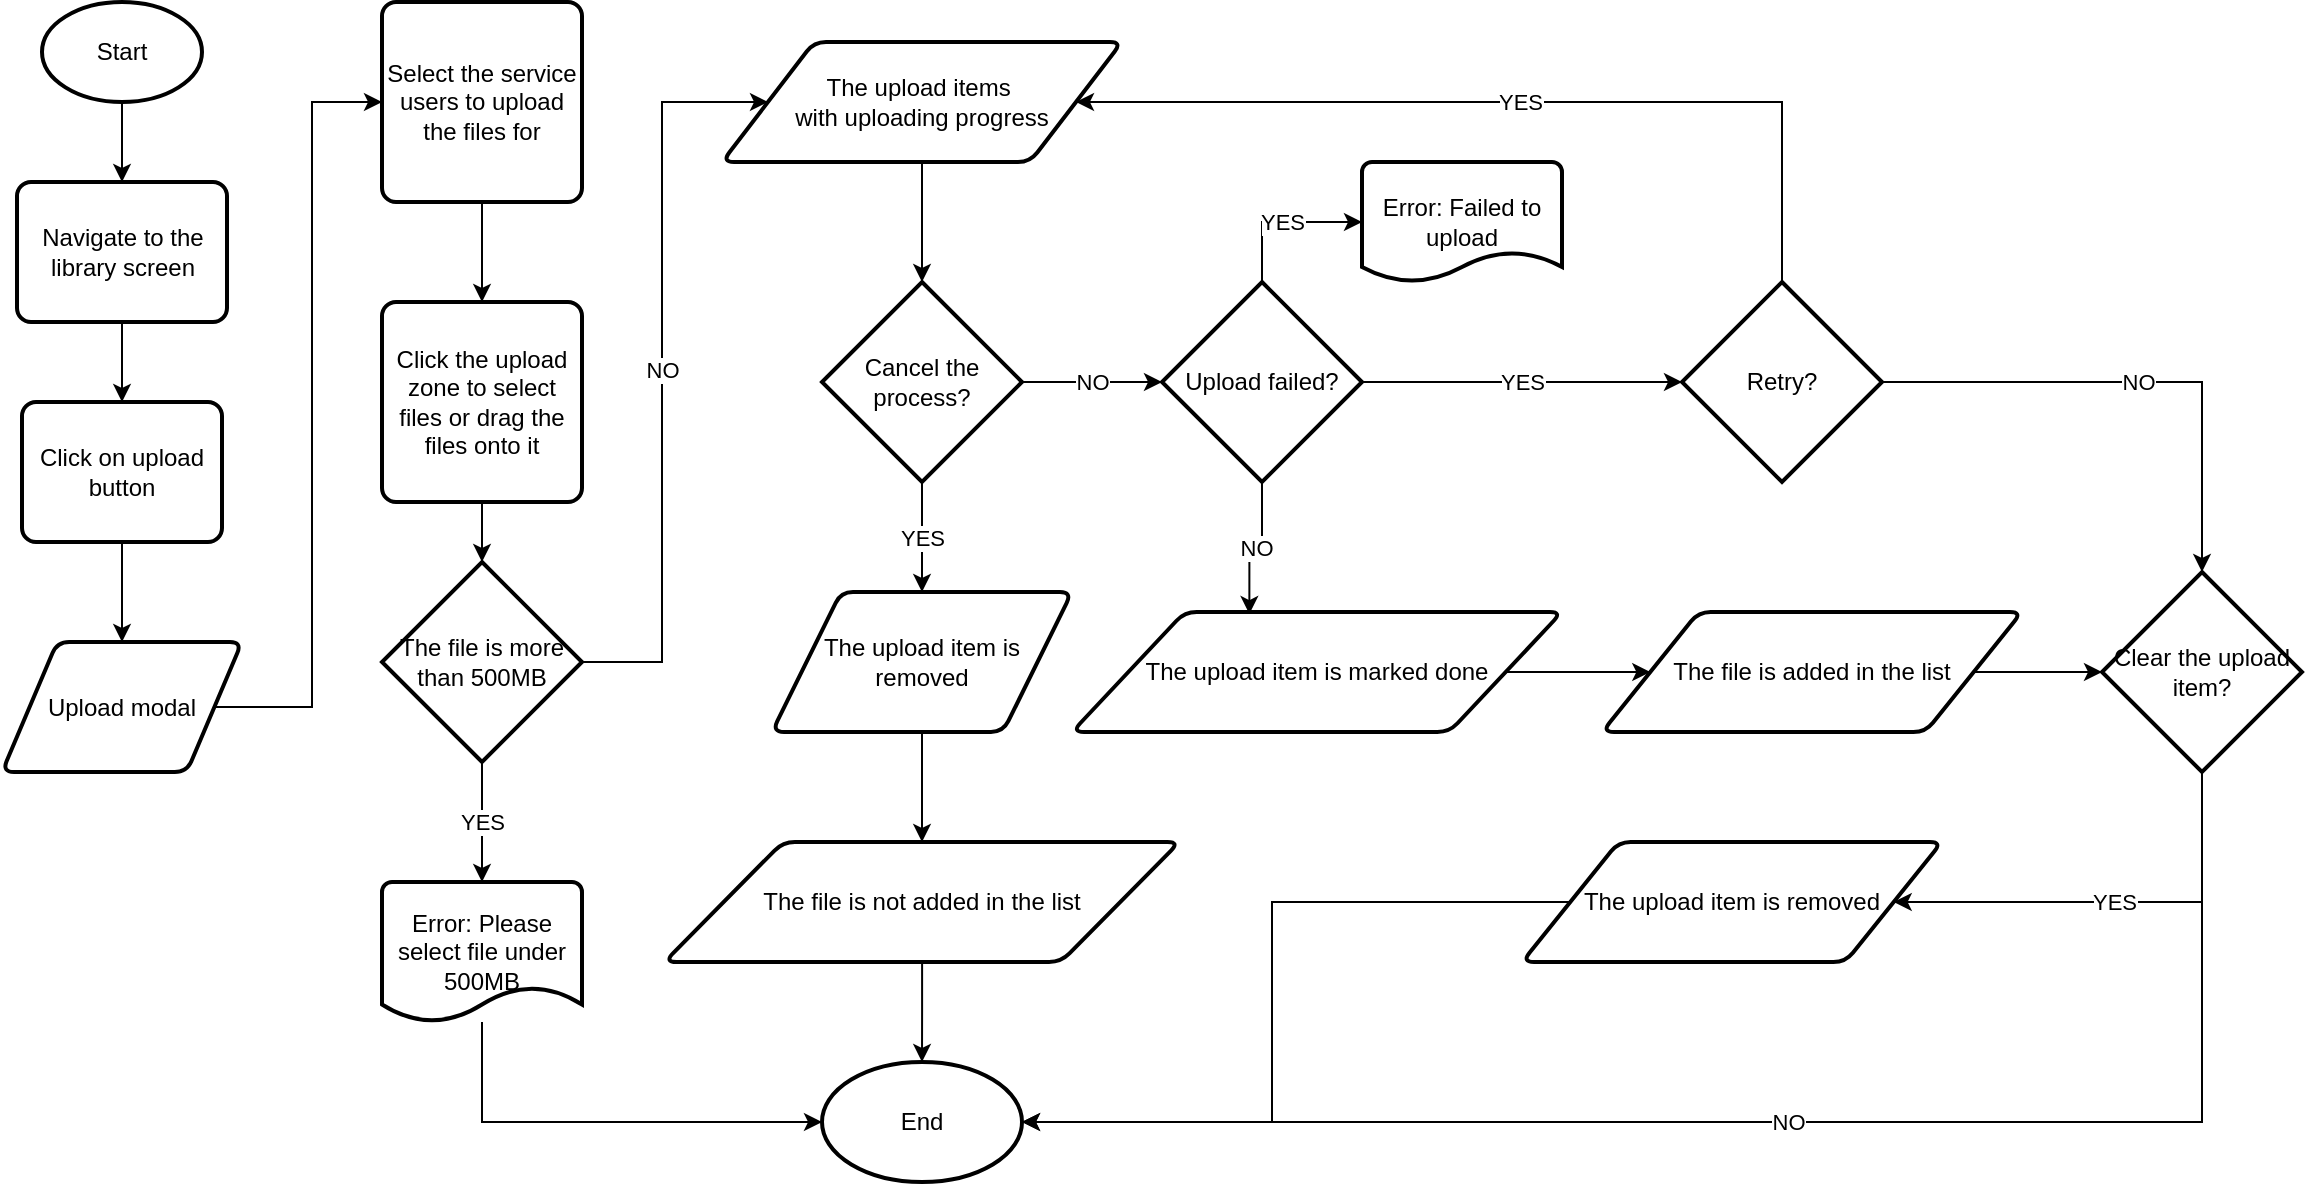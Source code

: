 <mxfile version="26.0.16">
  <diagram name="Page-1" id="Mwd-sdS5aPT-Yw2kYYVs">
    <mxGraphModel dx="728" dy="639" grid="1" gridSize="10" guides="1" tooltips="1" connect="1" arrows="1" fold="1" page="1" pageScale="1" pageWidth="850" pageHeight="1100" math="0" shadow="0">
      <root>
        <mxCell id="0" />
        <mxCell id="1" parent="0" />
        <mxCell id="PrTmcTb1Di3HVmhfcGkv-5" style="edgeStyle=orthogonalEdgeStyle;rounded=0;orthogonalLoop=1;jettySize=auto;html=1;" parent="1" source="PrTmcTb1Di3HVmhfcGkv-2" target="PrTmcTb1Di3HVmhfcGkv-4" edge="1">
          <mxGeometry relative="1" as="geometry" />
        </mxCell>
        <mxCell id="PrTmcTb1Di3HVmhfcGkv-2" value="Start" style="strokeWidth=2;html=1;shape=mxgraph.flowchart.start_1;whiteSpace=wrap;" parent="1" vertex="1">
          <mxGeometry x="120" y="150" width="80" height="50" as="geometry" />
        </mxCell>
        <mxCell id="PrTmcTb1Di3HVmhfcGkv-8" style="edgeStyle=orthogonalEdgeStyle;rounded=0;orthogonalLoop=1;jettySize=auto;html=1;" parent="1" source="PrTmcTb1Di3HVmhfcGkv-4" target="PrTmcTb1Di3HVmhfcGkv-7" edge="1">
          <mxGeometry relative="1" as="geometry" />
        </mxCell>
        <mxCell id="PrTmcTb1Di3HVmhfcGkv-4" value="Navigate to the library screen" style="rounded=1;whiteSpace=wrap;html=1;absoluteArcSize=1;arcSize=14;strokeWidth=2;" parent="1" vertex="1">
          <mxGeometry x="107.5" y="240" width="105" height="70" as="geometry" />
        </mxCell>
        <mxCell id="PrTmcTb1Di3HVmhfcGkv-10" style="edgeStyle=orthogonalEdgeStyle;rounded=0;orthogonalLoop=1;jettySize=auto;html=1;" parent="1" source="PrTmcTb1Di3HVmhfcGkv-7" target="PrTmcTb1Di3HVmhfcGkv-9" edge="1">
          <mxGeometry relative="1" as="geometry" />
        </mxCell>
        <mxCell id="PrTmcTb1Di3HVmhfcGkv-7" value="Click on upload button" style="rounded=1;whiteSpace=wrap;html=1;absoluteArcSize=1;arcSize=14;strokeWidth=2;" parent="1" vertex="1">
          <mxGeometry x="110" y="350" width="100" height="70" as="geometry" />
        </mxCell>
        <mxCell id="PrTmcTb1Di3HVmhfcGkv-15" style="edgeStyle=orthogonalEdgeStyle;rounded=0;orthogonalLoop=1;jettySize=auto;html=1;entryX=0;entryY=0.5;entryDx=0;entryDy=0;" parent="1" source="PrTmcTb1Di3HVmhfcGkv-9" target="PrTmcTb1Di3HVmhfcGkv-14" edge="1">
          <mxGeometry relative="1" as="geometry" />
        </mxCell>
        <mxCell id="PrTmcTb1Di3HVmhfcGkv-9" value="Upload modal" style="shape=parallelogram;html=1;strokeWidth=2;perimeter=parallelogramPerimeter;whiteSpace=wrap;rounded=1;arcSize=12;size=0.23;" parent="1" vertex="1">
          <mxGeometry x="100" y="470" width="120" height="65" as="geometry" />
        </mxCell>
        <mxCell id="PrTmcTb1Di3HVmhfcGkv-17" style="edgeStyle=orthogonalEdgeStyle;rounded=0;orthogonalLoop=1;jettySize=auto;html=1;" parent="1" source="PrTmcTb1Di3HVmhfcGkv-14" target="PrTmcTb1Di3HVmhfcGkv-16" edge="1">
          <mxGeometry relative="1" as="geometry" />
        </mxCell>
        <mxCell id="PrTmcTb1Di3HVmhfcGkv-14" value="Select the service users to upload the files for" style="rounded=1;whiteSpace=wrap;html=1;absoluteArcSize=1;arcSize=14;strokeWidth=2;" parent="1" vertex="1">
          <mxGeometry x="290" y="150" width="100" height="100" as="geometry" />
        </mxCell>
        <mxCell id="PrTmcTb1Di3HVmhfcGkv-19" style="edgeStyle=orthogonalEdgeStyle;rounded=0;orthogonalLoop=1;jettySize=auto;html=1;" parent="1" source="PrTmcTb1Di3HVmhfcGkv-16" target="PrTmcTb1Di3HVmhfcGkv-18" edge="1">
          <mxGeometry relative="1" as="geometry" />
        </mxCell>
        <mxCell id="PrTmcTb1Di3HVmhfcGkv-16" value="Click the upload zone to select files or drag the files onto it" style="rounded=1;whiteSpace=wrap;html=1;absoluteArcSize=1;arcSize=14;strokeWidth=2;" parent="1" vertex="1">
          <mxGeometry x="290" y="300" width="100" height="100" as="geometry" />
        </mxCell>
        <mxCell id="PrTmcTb1Di3HVmhfcGkv-26" value="NO" style="edgeStyle=orthogonalEdgeStyle;rounded=0;orthogonalLoop=1;jettySize=auto;html=1;entryX=0;entryY=0.5;entryDx=0;entryDy=0;" parent="1" source="PrTmcTb1Di3HVmhfcGkv-18" target="PrTmcTb1Di3HVmhfcGkv-25" edge="1">
          <mxGeometry relative="1" as="geometry">
            <Array as="points">
              <mxPoint x="430" y="480" />
              <mxPoint x="430" y="200" />
            </Array>
          </mxGeometry>
        </mxCell>
        <mxCell id="PrTmcTb1Di3HVmhfcGkv-18" value="The file is more than 500MB" style="strokeWidth=2;html=1;shape=mxgraph.flowchart.decision;whiteSpace=wrap;" parent="1" vertex="1">
          <mxGeometry x="290" y="430" width="100" height="100" as="geometry" />
        </mxCell>
        <mxCell id="PrTmcTb1Di3HVmhfcGkv-20" value="Error: Please select file under 500MB" style="strokeWidth=2;html=1;shape=mxgraph.flowchart.document2;whiteSpace=wrap;size=0.25;" parent="1" vertex="1">
          <mxGeometry x="290" y="590" width="100" height="70" as="geometry" />
        </mxCell>
        <mxCell id="PrTmcTb1Di3HVmhfcGkv-21" value="YES" style="edgeStyle=orthogonalEdgeStyle;rounded=0;orthogonalLoop=1;jettySize=auto;html=1;entryX=0.5;entryY=0;entryDx=0;entryDy=0;entryPerimeter=0;" parent="1" source="PrTmcTb1Di3HVmhfcGkv-18" target="PrTmcTb1Di3HVmhfcGkv-20" edge="1">
          <mxGeometry relative="1" as="geometry" />
        </mxCell>
        <mxCell id="PrTmcTb1Di3HVmhfcGkv-25" value="The upload items&amp;nbsp;&lt;br&gt;with uploading progress" style="shape=parallelogram;html=1;strokeWidth=2;perimeter=parallelogramPerimeter;whiteSpace=wrap;rounded=1;arcSize=12;size=0.23;" parent="1" vertex="1">
          <mxGeometry x="460" y="170" width="200" height="60" as="geometry" />
        </mxCell>
        <mxCell id="PrTmcTb1Di3HVmhfcGkv-27" value="Upload failed?" style="strokeWidth=2;html=1;shape=mxgraph.flowchart.decision;whiteSpace=wrap;" parent="1" vertex="1">
          <mxGeometry x="680" y="290" width="100" height="100" as="geometry" />
        </mxCell>
        <mxCell id="PrTmcTb1Di3HVmhfcGkv-29" value="Error: Failed to upload" style="strokeWidth=2;html=1;shape=mxgraph.flowchart.document2;whiteSpace=wrap;size=0.25;" parent="1" vertex="1">
          <mxGeometry x="780" y="230" width="100" height="60" as="geometry" />
        </mxCell>
        <mxCell id="UtEviaRXFZuZ-_orraku-21" value="NO" style="edgeStyle=orthogonalEdgeStyle;rounded=0;orthogonalLoop=1;jettySize=auto;html=1;" edge="1" parent="1" source="PrTmcTb1Di3HVmhfcGkv-31" target="UtEviaRXFZuZ-_orraku-19">
          <mxGeometry relative="1" as="geometry" />
        </mxCell>
        <mxCell id="UtEviaRXFZuZ-_orraku-23" value="YES" style="edgeStyle=orthogonalEdgeStyle;rounded=0;orthogonalLoop=1;jettySize=auto;html=1;entryX=1;entryY=0.5;entryDx=0;entryDy=0;" edge="1" parent="1" source="PrTmcTb1Di3HVmhfcGkv-31" target="PrTmcTb1Di3HVmhfcGkv-25">
          <mxGeometry relative="1" as="geometry">
            <Array as="points">
              <mxPoint x="990" y="200" />
            </Array>
          </mxGeometry>
        </mxCell>
        <mxCell id="PrTmcTb1Di3HVmhfcGkv-31" value="Retry?" style="strokeWidth=2;html=1;shape=mxgraph.flowchart.decision;whiteSpace=wrap;" parent="1" vertex="1">
          <mxGeometry x="940" y="290" width="100" height="100" as="geometry" />
        </mxCell>
        <mxCell id="UtEviaRXFZuZ-_orraku-5" value="YES" style="edgeStyle=orthogonalEdgeStyle;rounded=0;orthogonalLoop=1;jettySize=auto;html=1;" edge="1" parent="1" source="UtEviaRXFZuZ-_orraku-3" target="UtEviaRXFZuZ-_orraku-4">
          <mxGeometry relative="1" as="geometry" />
        </mxCell>
        <mxCell id="UtEviaRXFZuZ-_orraku-11" value="NO" style="edgeStyle=orthogonalEdgeStyle;rounded=0;orthogonalLoop=1;jettySize=auto;html=1;" edge="1" parent="1" source="UtEviaRXFZuZ-_orraku-3" target="PrTmcTb1Di3HVmhfcGkv-27">
          <mxGeometry relative="1" as="geometry" />
        </mxCell>
        <mxCell id="UtEviaRXFZuZ-_orraku-3" value="Cancel the process?" style="strokeWidth=2;html=1;shape=mxgraph.flowchart.decision;whiteSpace=wrap;" vertex="1" parent="1">
          <mxGeometry x="510" y="290" width="100" height="100" as="geometry" />
        </mxCell>
        <mxCell id="UtEviaRXFZuZ-_orraku-10" style="edgeStyle=orthogonalEdgeStyle;rounded=0;orthogonalLoop=1;jettySize=auto;html=1;entryX=0.5;entryY=0;entryDx=0;entryDy=0;" edge="1" parent="1" source="UtEviaRXFZuZ-_orraku-4" target="UtEviaRXFZuZ-_orraku-7">
          <mxGeometry relative="1" as="geometry" />
        </mxCell>
        <mxCell id="UtEviaRXFZuZ-_orraku-4" value="The upload item is removed" style="shape=parallelogram;html=1;strokeWidth=2;perimeter=parallelogramPerimeter;whiteSpace=wrap;rounded=1;arcSize=12;size=0.23;" vertex="1" parent="1">
          <mxGeometry x="485" y="445" width="150" height="70" as="geometry" />
        </mxCell>
        <mxCell id="UtEviaRXFZuZ-_orraku-6" style="edgeStyle=orthogonalEdgeStyle;rounded=0;orthogonalLoop=1;jettySize=auto;html=1;entryX=0.5;entryY=0;entryDx=0;entryDy=0;entryPerimeter=0;" edge="1" parent="1" source="PrTmcTb1Di3HVmhfcGkv-25" target="UtEviaRXFZuZ-_orraku-3">
          <mxGeometry relative="1" as="geometry" />
        </mxCell>
        <mxCell id="UtEviaRXFZuZ-_orraku-7" value="The file is not added in the list" style="shape=parallelogram;html=1;strokeWidth=2;perimeter=parallelogramPerimeter;whiteSpace=wrap;rounded=1;arcSize=12;size=0.23;" vertex="1" parent="1">
          <mxGeometry x="431.25" y="570" width="257.5" height="60" as="geometry" />
        </mxCell>
        <mxCell id="UtEviaRXFZuZ-_orraku-13" value="YES" style="edgeStyle=orthogonalEdgeStyle;rounded=0;orthogonalLoop=1;jettySize=auto;html=1;entryX=0;entryY=0.5;entryDx=0;entryDy=0;entryPerimeter=0;" edge="1" parent="1" source="PrTmcTb1Di3HVmhfcGkv-27" target="PrTmcTb1Di3HVmhfcGkv-29">
          <mxGeometry relative="1" as="geometry" />
        </mxCell>
        <mxCell id="UtEviaRXFZuZ-_orraku-14" value="YES" style="edgeStyle=orthogonalEdgeStyle;rounded=0;orthogonalLoop=1;jettySize=auto;html=1;entryX=0;entryY=0.5;entryDx=0;entryDy=0;entryPerimeter=0;" edge="1" parent="1" source="PrTmcTb1Di3HVmhfcGkv-27" target="PrTmcTb1Di3HVmhfcGkv-31">
          <mxGeometry relative="1" as="geometry" />
        </mxCell>
        <mxCell id="UtEviaRXFZuZ-_orraku-31" style="edgeStyle=orthogonalEdgeStyle;rounded=0;orthogonalLoop=1;jettySize=auto;html=1;entryX=0;entryY=0.5;entryDx=0;entryDy=0;" edge="1" parent="1" source="UtEviaRXFZuZ-_orraku-17" target="UtEviaRXFZuZ-_orraku-27">
          <mxGeometry relative="1" as="geometry" />
        </mxCell>
        <mxCell id="UtEviaRXFZuZ-_orraku-17" value="The upload item is marked done" style="shape=parallelogram;html=1;strokeWidth=2;perimeter=parallelogramPerimeter;whiteSpace=wrap;rounded=1;arcSize=12;size=0.23;" vertex="1" parent="1">
          <mxGeometry x="635" y="455" width="245" height="60" as="geometry" />
        </mxCell>
        <mxCell id="UtEviaRXFZuZ-_orraku-18" value="NO" style="edgeStyle=orthogonalEdgeStyle;rounded=0;orthogonalLoop=1;jettySize=auto;html=1;entryX=0.362;entryY=0.017;entryDx=0;entryDy=0;entryPerimeter=0;" edge="1" parent="1" source="PrTmcTb1Di3HVmhfcGkv-27" target="UtEviaRXFZuZ-_orraku-17">
          <mxGeometry relative="1" as="geometry" />
        </mxCell>
        <mxCell id="UtEviaRXFZuZ-_orraku-33" value="YES" style="edgeStyle=orthogonalEdgeStyle;rounded=0;orthogonalLoop=1;jettySize=auto;html=1;entryX=1;entryY=0.5;entryDx=0;entryDy=0;" edge="1" parent="1" source="UtEviaRXFZuZ-_orraku-19" target="UtEviaRXFZuZ-_orraku-22">
          <mxGeometry relative="1" as="geometry">
            <Array as="points">
              <mxPoint x="1200" y="600" />
            </Array>
          </mxGeometry>
        </mxCell>
        <mxCell id="UtEviaRXFZuZ-_orraku-19" value="Clear the upload item?" style="strokeWidth=2;html=1;shape=mxgraph.flowchart.decision;whiteSpace=wrap;" vertex="1" parent="1">
          <mxGeometry x="1150" y="435" width="100" height="100" as="geometry" />
        </mxCell>
        <mxCell id="UtEviaRXFZuZ-_orraku-22" value="The upload item is removed" style="shape=parallelogram;html=1;strokeWidth=2;perimeter=parallelogramPerimeter;whiteSpace=wrap;rounded=1;arcSize=12;size=0.23;" vertex="1" parent="1">
          <mxGeometry x="860" y="570" width="210" height="60" as="geometry" />
        </mxCell>
        <mxCell id="UtEviaRXFZuZ-_orraku-26" value="End" style="strokeWidth=2;html=1;shape=mxgraph.flowchart.start_1;whiteSpace=wrap;" vertex="1" parent="1">
          <mxGeometry x="510" y="680" width="100" height="60" as="geometry" />
        </mxCell>
        <mxCell id="UtEviaRXFZuZ-_orraku-27" value="The file is added in the list" style="shape=parallelogram;html=1;strokeWidth=2;perimeter=parallelogramPerimeter;whiteSpace=wrap;rounded=1;arcSize=12;size=0.23;" vertex="1" parent="1">
          <mxGeometry x="900" y="455" width="210" height="60" as="geometry" />
        </mxCell>
        <mxCell id="UtEviaRXFZuZ-_orraku-32" style="edgeStyle=orthogonalEdgeStyle;rounded=0;orthogonalLoop=1;jettySize=auto;html=1;entryX=0;entryY=0.5;entryDx=0;entryDy=0;entryPerimeter=0;" edge="1" parent="1" source="UtEviaRXFZuZ-_orraku-27" target="UtEviaRXFZuZ-_orraku-19">
          <mxGeometry relative="1" as="geometry" />
        </mxCell>
        <mxCell id="UtEviaRXFZuZ-_orraku-34" value="NO" style="edgeStyle=orthogonalEdgeStyle;rounded=0;orthogonalLoop=1;jettySize=auto;html=1;entryX=1;entryY=0.5;entryDx=0;entryDy=0;entryPerimeter=0;" edge="1" parent="1" source="UtEviaRXFZuZ-_orraku-19" target="UtEviaRXFZuZ-_orraku-26">
          <mxGeometry relative="1" as="geometry">
            <Array as="points">
              <mxPoint x="1200" y="710" />
            </Array>
          </mxGeometry>
        </mxCell>
        <mxCell id="UtEviaRXFZuZ-_orraku-35" style="edgeStyle=orthogonalEdgeStyle;rounded=0;orthogonalLoop=1;jettySize=auto;html=1;entryX=1;entryY=0.5;entryDx=0;entryDy=0;entryPerimeter=0;" edge="1" parent="1" source="UtEviaRXFZuZ-_orraku-22" target="UtEviaRXFZuZ-_orraku-26">
          <mxGeometry relative="1" as="geometry" />
        </mxCell>
        <mxCell id="UtEviaRXFZuZ-_orraku-36" style="edgeStyle=orthogonalEdgeStyle;rounded=0;orthogonalLoop=1;jettySize=auto;html=1;entryX=0.5;entryY=0;entryDx=0;entryDy=0;entryPerimeter=0;" edge="1" parent="1" source="UtEviaRXFZuZ-_orraku-7" target="UtEviaRXFZuZ-_orraku-26">
          <mxGeometry relative="1" as="geometry" />
        </mxCell>
        <mxCell id="UtEviaRXFZuZ-_orraku-37" style="edgeStyle=orthogonalEdgeStyle;rounded=0;orthogonalLoop=1;jettySize=auto;html=1;entryX=0;entryY=0.5;entryDx=0;entryDy=0;entryPerimeter=0;" edge="1" parent="1" source="PrTmcTb1Di3HVmhfcGkv-20" target="UtEviaRXFZuZ-_orraku-26">
          <mxGeometry relative="1" as="geometry">
            <Array as="points">
              <mxPoint x="340" y="710" />
            </Array>
          </mxGeometry>
        </mxCell>
      </root>
    </mxGraphModel>
  </diagram>
</mxfile>
